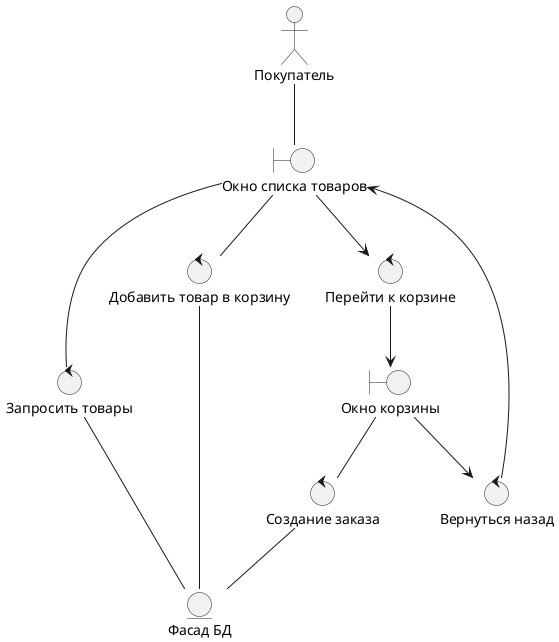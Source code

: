 @startuml Диаграмма пригодности оформления заказа

actor Buyer as "Покупатель"

boundary item_list as "Окно списка товаров"
boundary cart as "Окно корзины"

control select_items as "Запросить товары"
control add_item_to_cart as "Добавить товар в корзину"
control open_cart as "Перейти к корзине"
control return_back as "Вернуться назад"
control create_order as "Создание заказа"

entity facade as "Фасад БД"

Buyer -- item_list

item_list -- select_items
select_items -- facade
item_list -- add_item_to_cart
add_item_to_cart -- facade

item_list --> open_cart
open_cart --> cart
cart --> return_back
return_back --> item_list

cart -- create_order
create_order -- facade

@enduml
